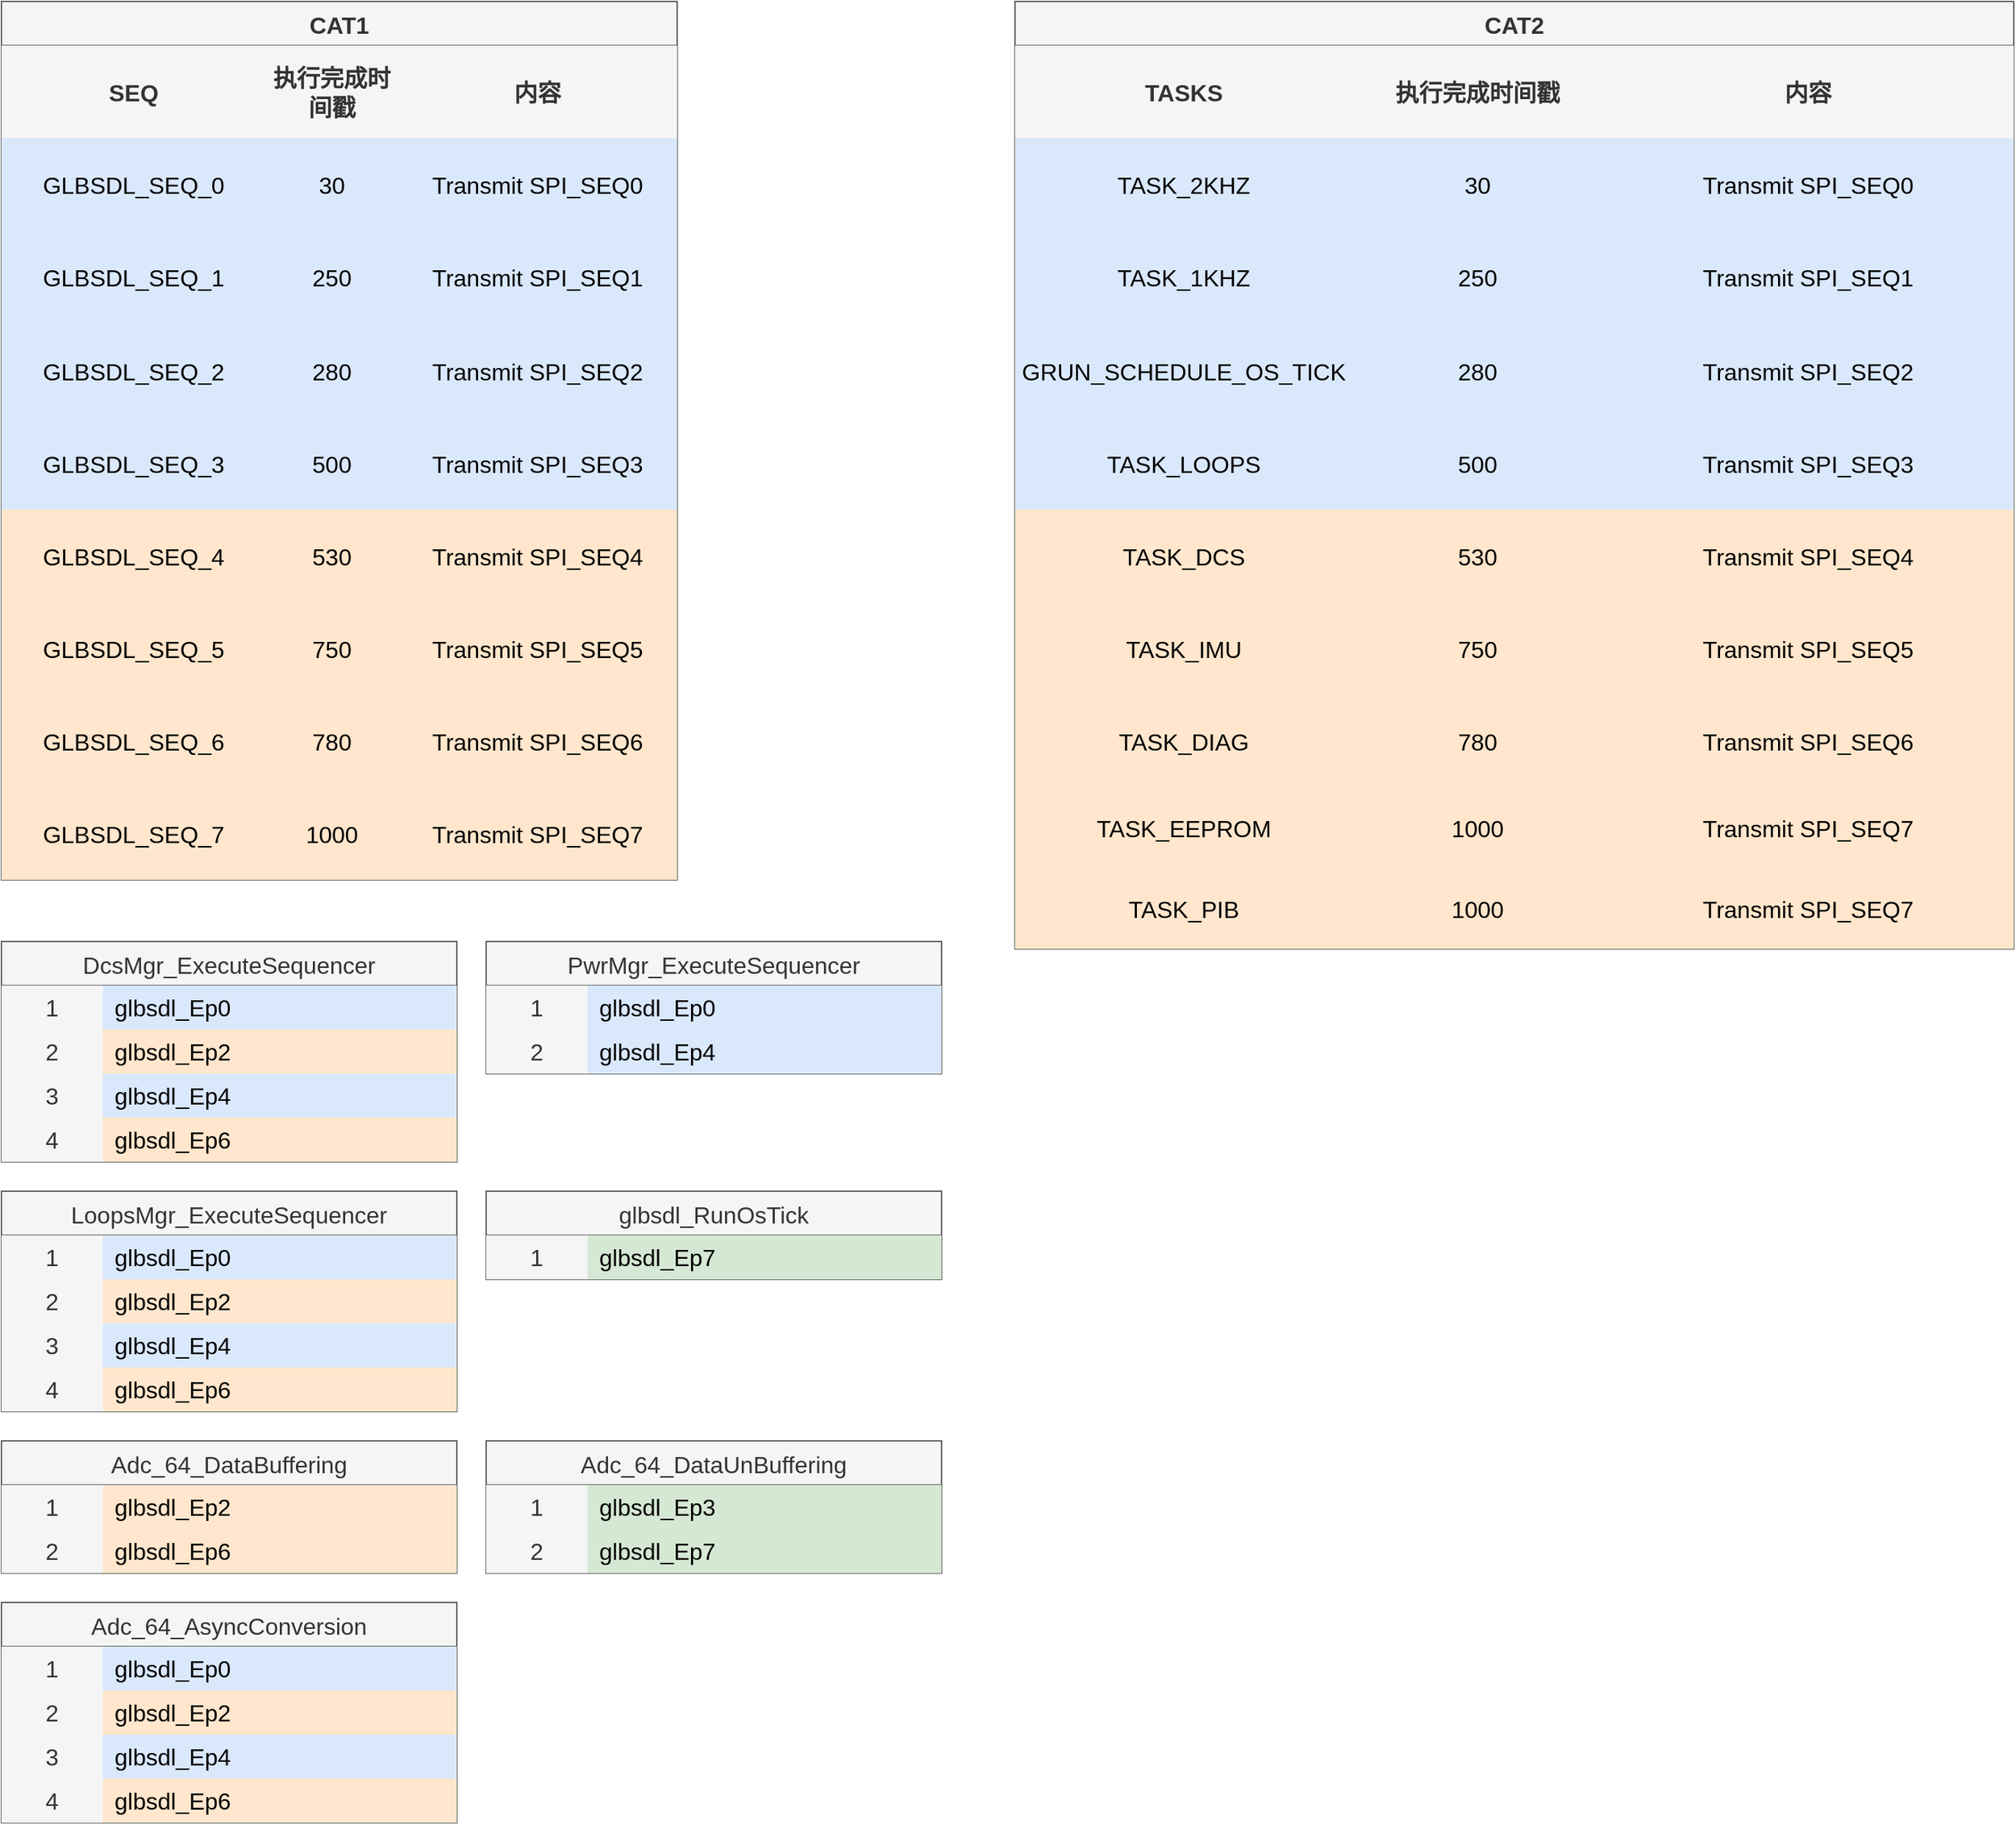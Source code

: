 <mxfile version="22.1.5" type="github">
  <diagram name="第 1 页" id="v6oY52smnRcEkZ9FU9oF">
    <mxGraphModel dx="1167" dy="648" grid="1" gridSize="10" guides="1" tooltips="1" connect="1" arrows="1" fold="1" page="1" pageScale="1" pageWidth="850" pageHeight="1100" math="0" shadow="0">
      <root>
        <mxCell id="0" />
        <mxCell id="1" parent="0" />
        <mxCell id="ijFXuitJDZCYeXIuiVJV-2" value="CAT1" style="shape=table;startSize=30;container=1;collapsible=0;childLayout=tableLayout;strokeColor=#666666;fontSize=16;fontStyle=1;fillColor=#f5f5f5;fontColor=#333333;" vertex="1" parent="1">
          <mxGeometry x="40" y="70" width="460" height="598" as="geometry" />
        </mxCell>
        <mxCell id="ijFXuitJDZCYeXIuiVJV-35" value="" style="shape=tableRow;horizontal=0;startSize=0;swimlaneHead=0;swimlaneBody=0;strokeColor=inherit;top=0;left=0;bottom=0;right=0;collapsible=0;dropTarget=0;fillColor=none;points=[[0,0.5],[1,0.5]];portConstraint=eastwest;fontSize=16;" vertex="1" parent="ijFXuitJDZCYeXIuiVJV-2">
          <mxGeometry y="30" width="460" height="63" as="geometry" />
        </mxCell>
        <mxCell id="ijFXuitJDZCYeXIuiVJV-36" value="SEQ" style="shape=partialRectangle;html=1;whiteSpace=wrap;connectable=0;strokeColor=#666666;overflow=hidden;fillColor=#f5f5f5;top=0;left=0;bottom=0;right=0;pointerEvents=1;fontSize=16;fontStyle=1;fontColor=#333333;" vertex="1" parent="ijFXuitJDZCYeXIuiVJV-35">
          <mxGeometry width="180" height="63" as="geometry">
            <mxRectangle width="180" height="63" as="alternateBounds" />
          </mxGeometry>
        </mxCell>
        <mxCell id="ijFXuitJDZCYeXIuiVJV-37" value="执行完成时间戳" style="shape=partialRectangle;html=1;whiteSpace=wrap;connectable=0;strokeColor=#666666;overflow=hidden;fillColor=#f5f5f5;top=0;left=0;bottom=0;right=0;pointerEvents=1;fontSize=16;fontStyle=1;fontColor=#333333;" vertex="1" parent="ijFXuitJDZCYeXIuiVJV-35">
          <mxGeometry x="180" width="90" height="63" as="geometry">
            <mxRectangle width="90" height="63" as="alternateBounds" />
          </mxGeometry>
        </mxCell>
        <mxCell id="ijFXuitJDZCYeXIuiVJV-38" value="内容" style="shape=partialRectangle;html=1;whiteSpace=wrap;connectable=0;strokeColor=#666666;overflow=hidden;fillColor=#f5f5f5;top=0;left=0;bottom=0;right=0;pointerEvents=1;fontSize=16;fontStyle=1;fontColor=#333333;" vertex="1" parent="ijFXuitJDZCYeXIuiVJV-35">
          <mxGeometry x="270" width="190" height="63" as="geometry">
            <mxRectangle width="190" height="63" as="alternateBounds" />
          </mxGeometry>
        </mxCell>
        <mxCell id="ijFXuitJDZCYeXIuiVJV-3" value="" style="shape=tableRow;horizontal=0;startSize=0;swimlaneHead=0;swimlaneBody=0;strokeColor=inherit;top=0;left=0;bottom=0;right=0;collapsible=0;dropTarget=0;fillColor=none;points=[[0,0.5],[1,0.5]];portConstraint=eastwest;fontSize=16;" vertex="1" parent="ijFXuitJDZCYeXIuiVJV-2">
          <mxGeometry y="93" width="460" height="63" as="geometry" />
        </mxCell>
        <mxCell id="ijFXuitJDZCYeXIuiVJV-4" value="GLBSDL_SEQ_0" style="shape=partialRectangle;html=1;whiteSpace=wrap;connectable=0;strokeColor=#6c8ebf;overflow=hidden;fillColor=#dae8fc;top=0;left=0;bottom=0;right=0;pointerEvents=1;fontSize=16;" vertex="1" parent="ijFXuitJDZCYeXIuiVJV-3">
          <mxGeometry width="180" height="63" as="geometry">
            <mxRectangle width="180" height="63" as="alternateBounds" />
          </mxGeometry>
        </mxCell>
        <mxCell id="ijFXuitJDZCYeXIuiVJV-5" value="30" style="shape=partialRectangle;html=1;whiteSpace=wrap;connectable=0;strokeColor=#6c8ebf;overflow=hidden;fillColor=#dae8fc;top=0;left=0;bottom=0;right=0;pointerEvents=1;fontSize=16;" vertex="1" parent="ijFXuitJDZCYeXIuiVJV-3">
          <mxGeometry x="180" width="90" height="63" as="geometry">
            <mxRectangle width="90" height="63" as="alternateBounds" />
          </mxGeometry>
        </mxCell>
        <mxCell id="ijFXuitJDZCYeXIuiVJV-6" value="Transmit SPI_SEQ0" style="shape=partialRectangle;html=1;whiteSpace=wrap;connectable=0;strokeColor=#6c8ebf;overflow=hidden;fillColor=#dae8fc;top=0;left=0;bottom=0;right=0;pointerEvents=1;fontSize=16;" vertex="1" parent="ijFXuitJDZCYeXIuiVJV-3">
          <mxGeometry x="270" width="190" height="63" as="geometry">
            <mxRectangle width="190" height="63" as="alternateBounds" />
          </mxGeometry>
        </mxCell>
        <mxCell id="ijFXuitJDZCYeXIuiVJV-7" value="" style="shape=tableRow;horizontal=0;startSize=0;swimlaneHead=0;swimlaneBody=0;strokeColor=inherit;top=0;left=0;bottom=0;right=0;collapsible=0;dropTarget=0;fillColor=none;points=[[0,0.5],[1,0.5]];portConstraint=eastwest;fontSize=16;" vertex="1" parent="ijFXuitJDZCYeXIuiVJV-2">
          <mxGeometry y="156" width="460" height="64" as="geometry" />
        </mxCell>
        <mxCell id="ijFXuitJDZCYeXIuiVJV-8" value="GLBSDL_SEQ_1" style="shape=partialRectangle;html=1;whiteSpace=wrap;connectable=0;strokeColor=#6c8ebf;overflow=hidden;fillColor=#dae8fc;top=0;left=0;bottom=0;right=0;pointerEvents=1;fontSize=16;" vertex="1" parent="ijFXuitJDZCYeXIuiVJV-7">
          <mxGeometry width="180" height="64" as="geometry">
            <mxRectangle width="180" height="64" as="alternateBounds" />
          </mxGeometry>
        </mxCell>
        <mxCell id="ijFXuitJDZCYeXIuiVJV-9" value="250" style="shape=partialRectangle;html=1;whiteSpace=wrap;connectable=0;strokeColor=#6c8ebf;overflow=hidden;fillColor=#dae8fc;top=0;left=0;bottom=0;right=0;pointerEvents=1;fontSize=16;" vertex="1" parent="ijFXuitJDZCYeXIuiVJV-7">
          <mxGeometry x="180" width="90" height="64" as="geometry">
            <mxRectangle width="90" height="64" as="alternateBounds" />
          </mxGeometry>
        </mxCell>
        <mxCell id="ijFXuitJDZCYeXIuiVJV-10" value="Transmit SPI_SEQ1" style="shape=partialRectangle;html=1;whiteSpace=wrap;connectable=0;strokeColor=#6c8ebf;overflow=hidden;fillColor=#dae8fc;top=0;left=0;bottom=0;right=0;pointerEvents=1;fontSize=16;" vertex="1" parent="ijFXuitJDZCYeXIuiVJV-7">
          <mxGeometry x="270" width="190" height="64" as="geometry">
            <mxRectangle width="190" height="64" as="alternateBounds" />
          </mxGeometry>
        </mxCell>
        <mxCell id="ijFXuitJDZCYeXIuiVJV-11" value="" style="shape=tableRow;horizontal=0;startSize=0;swimlaneHead=0;swimlaneBody=0;strokeColor=inherit;top=0;left=0;bottom=0;right=0;collapsible=0;dropTarget=0;fillColor=none;points=[[0,0.5],[1,0.5]];portConstraint=eastwest;fontSize=16;" vertex="1" parent="ijFXuitJDZCYeXIuiVJV-2">
          <mxGeometry y="220" width="460" height="63" as="geometry" />
        </mxCell>
        <mxCell id="ijFXuitJDZCYeXIuiVJV-12" value="GLBSDL_SEQ_2" style="shape=partialRectangle;html=1;whiteSpace=wrap;connectable=0;strokeColor=#6c8ebf;overflow=hidden;fillColor=#dae8fc;top=0;left=0;bottom=0;right=0;pointerEvents=1;fontSize=16;" vertex="1" parent="ijFXuitJDZCYeXIuiVJV-11">
          <mxGeometry width="180" height="63" as="geometry">
            <mxRectangle width="180" height="63" as="alternateBounds" />
          </mxGeometry>
        </mxCell>
        <mxCell id="ijFXuitJDZCYeXIuiVJV-13" value="280" style="shape=partialRectangle;html=1;whiteSpace=wrap;connectable=0;strokeColor=#6c8ebf;overflow=hidden;fillColor=#dae8fc;top=0;left=0;bottom=0;right=0;pointerEvents=1;fontSize=16;" vertex="1" parent="ijFXuitJDZCYeXIuiVJV-11">
          <mxGeometry x="180" width="90" height="63" as="geometry">
            <mxRectangle width="90" height="63" as="alternateBounds" />
          </mxGeometry>
        </mxCell>
        <mxCell id="ijFXuitJDZCYeXIuiVJV-14" value="Transmit SPI_SEQ2" style="shape=partialRectangle;html=1;whiteSpace=wrap;connectable=0;strokeColor=#6c8ebf;overflow=hidden;fillColor=#dae8fc;top=0;left=0;bottom=0;right=0;pointerEvents=1;fontSize=16;" vertex="1" parent="ijFXuitJDZCYeXIuiVJV-11">
          <mxGeometry x="270" width="190" height="63" as="geometry">
            <mxRectangle width="190" height="63" as="alternateBounds" />
          </mxGeometry>
        </mxCell>
        <mxCell id="ijFXuitJDZCYeXIuiVJV-15" value="" style="shape=tableRow;horizontal=0;startSize=0;swimlaneHead=0;swimlaneBody=0;strokeColor=inherit;top=0;left=0;bottom=0;right=0;collapsible=0;dropTarget=0;fillColor=none;points=[[0,0.5],[1,0.5]];portConstraint=eastwest;fontSize=16;" vertex="1" parent="ijFXuitJDZCYeXIuiVJV-2">
          <mxGeometry y="283" width="460" height="63" as="geometry" />
        </mxCell>
        <mxCell id="ijFXuitJDZCYeXIuiVJV-16" value="GLBSDL_SEQ_3" style="shape=partialRectangle;html=1;whiteSpace=wrap;connectable=0;strokeColor=#6c8ebf;overflow=hidden;fillColor=#dae8fc;top=0;left=0;bottom=0;right=0;pointerEvents=1;fontSize=16;" vertex="1" parent="ijFXuitJDZCYeXIuiVJV-15">
          <mxGeometry width="180" height="63" as="geometry">
            <mxRectangle width="180" height="63" as="alternateBounds" />
          </mxGeometry>
        </mxCell>
        <mxCell id="ijFXuitJDZCYeXIuiVJV-17" value="500" style="shape=partialRectangle;html=1;whiteSpace=wrap;connectable=0;strokeColor=#6c8ebf;overflow=hidden;fillColor=#dae8fc;top=0;left=0;bottom=0;right=0;pointerEvents=1;fontSize=16;" vertex="1" parent="ijFXuitJDZCYeXIuiVJV-15">
          <mxGeometry x="180" width="90" height="63" as="geometry">
            <mxRectangle width="90" height="63" as="alternateBounds" />
          </mxGeometry>
        </mxCell>
        <mxCell id="ijFXuitJDZCYeXIuiVJV-18" value="Transmit SPI_SEQ3" style="shape=partialRectangle;html=1;whiteSpace=wrap;connectable=0;strokeColor=#6c8ebf;overflow=hidden;fillColor=#dae8fc;top=0;left=0;bottom=0;right=0;pointerEvents=1;fontSize=16;" vertex="1" parent="ijFXuitJDZCYeXIuiVJV-15">
          <mxGeometry x="270" width="190" height="63" as="geometry">
            <mxRectangle width="190" height="63" as="alternateBounds" />
          </mxGeometry>
        </mxCell>
        <mxCell id="ijFXuitJDZCYeXIuiVJV-19" value="" style="shape=tableRow;horizontal=0;startSize=0;swimlaneHead=0;swimlaneBody=0;strokeColor=inherit;top=0;left=0;bottom=0;right=0;collapsible=0;dropTarget=0;fillColor=none;points=[[0,0.5],[1,0.5]];portConstraint=eastwest;fontSize=16;" vertex="1" parent="ijFXuitJDZCYeXIuiVJV-2">
          <mxGeometry y="346" width="460" height="63" as="geometry" />
        </mxCell>
        <mxCell id="ijFXuitJDZCYeXIuiVJV-20" value="GLBSDL_SEQ_4" style="shape=partialRectangle;html=1;whiteSpace=wrap;connectable=0;strokeColor=#d79b00;overflow=hidden;fillColor=#ffe6cc;top=0;left=0;bottom=0;right=0;pointerEvents=1;fontSize=16;" vertex="1" parent="ijFXuitJDZCYeXIuiVJV-19">
          <mxGeometry width="180" height="63" as="geometry">
            <mxRectangle width="180" height="63" as="alternateBounds" />
          </mxGeometry>
        </mxCell>
        <mxCell id="ijFXuitJDZCYeXIuiVJV-21" value="530" style="shape=partialRectangle;html=1;whiteSpace=wrap;connectable=0;strokeColor=#d79b00;overflow=hidden;fillColor=#ffe6cc;top=0;left=0;bottom=0;right=0;pointerEvents=1;fontSize=16;" vertex="1" parent="ijFXuitJDZCYeXIuiVJV-19">
          <mxGeometry x="180" width="90" height="63" as="geometry">
            <mxRectangle width="90" height="63" as="alternateBounds" />
          </mxGeometry>
        </mxCell>
        <mxCell id="ijFXuitJDZCYeXIuiVJV-22" value="Transmit SPI_SEQ4" style="shape=partialRectangle;html=1;whiteSpace=wrap;connectable=0;strokeColor=#d79b00;overflow=hidden;fillColor=#ffe6cc;top=0;left=0;bottom=0;right=0;pointerEvents=1;fontSize=16;" vertex="1" parent="ijFXuitJDZCYeXIuiVJV-19">
          <mxGeometry x="270" width="190" height="63" as="geometry">
            <mxRectangle width="190" height="63" as="alternateBounds" />
          </mxGeometry>
        </mxCell>
        <mxCell id="ijFXuitJDZCYeXIuiVJV-23" value="" style="shape=tableRow;horizontal=0;startSize=0;swimlaneHead=0;swimlaneBody=0;strokeColor=inherit;top=0;left=0;bottom=0;right=0;collapsible=0;dropTarget=0;fillColor=none;points=[[0,0.5],[1,0.5]];portConstraint=eastwest;fontSize=16;" vertex="1" parent="ijFXuitJDZCYeXIuiVJV-2">
          <mxGeometry y="409" width="460" height="63" as="geometry" />
        </mxCell>
        <mxCell id="ijFXuitJDZCYeXIuiVJV-24" value="GLBSDL_SEQ_5" style="shape=partialRectangle;html=1;whiteSpace=wrap;connectable=0;strokeColor=#d79b00;overflow=hidden;fillColor=#ffe6cc;top=0;left=0;bottom=0;right=0;pointerEvents=1;fontSize=16;" vertex="1" parent="ijFXuitJDZCYeXIuiVJV-23">
          <mxGeometry width="180" height="63" as="geometry">
            <mxRectangle width="180" height="63" as="alternateBounds" />
          </mxGeometry>
        </mxCell>
        <mxCell id="ijFXuitJDZCYeXIuiVJV-25" value="750" style="shape=partialRectangle;html=1;whiteSpace=wrap;connectable=0;strokeColor=#d79b00;overflow=hidden;fillColor=#ffe6cc;top=0;left=0;bottom=0;right=0;pointerEvents=1;fontSize=16;" vertex="1" parent="ijFXuitJDZCYeXIuiVJV-23">
          <mxGeometry x="180" width="90" height="63" as="geometry">
            <mxRectangle width="90" height="63" as="alternateBounds" />
          </mxGeometry>
        </mxCell>
        <mxCell id="ijFXuitJDZCYeXIuiVJV-26" value="Transmit SPI_SEQ5" style="shape=partialRectangle;html=1;whiteSpace=wrap;connectable=0;strokeColor=#d79b00;overflow=hidden;fillColor=#ffe6cc;top=0;left=0;bottom=0;right=0;pointerEvents=1;fontSize=16;" vertex="1" parent="ijFXuitJDZCYeXIuiVJV-23">
          <mxGeometry x="270" width="190" height="63" as="geometry">
            <mxRectangle width="190" height="63" as="alternateBounds" />
          </mxGeometry>
        </mxCell>
        <mxCell id="ijFXuitJDZCYeXIuiVJV-27" value="" style="shape=tableRow;horizontal=0;startSize=0;swimlaneHead=0;swimlaneBody=0;strokeColor=inherit;top=0;left=0;bottom=0;right=0;collapsible=0;dropTarget=0;fillColor=none;points=[[0,0.5],[1,0.5]];portConstraint=eastwest;fontSize=16;" vertex="1" parent="ijFXuitJDZCYeXIuiVJV-2">
          <mxGeometry y="472" width="460" height="63" as="geometry" />
        </mxCell>
        <mxCell id="ijFXuitJDZCYeXIuiVJV-28" value="GLBSDL_SEQ_6" style="shape=partialRectangle;html=1;whiteSpace=wrap;connectable=0;strokeColor=#d79b00;overflow=hidden;fillColor=#ffe6cc;top=0;left=0;bottom=0;right=0;pointerEvents=1;fontSize=16;" vertex="1" parent="ijFXuitJDZCYeXIuiVJV-27">
          <mxGeometry width="180" height="63" as="geometry">
            <mxRectangle width="180" height="63" as="alternateBounds" />
          </mxGeometry>
        </mxCell>
        <mxCell id="ijFXuitJDZCYeXIuiVJV-29" value="780" style="shape=partialRectangle;html=1;whiteSpace=wrap;connectable=0;strokeColor=#d79b00;overflow=hidden;fillColor=#ffe6cc;top=0;left=0;bottom=0;right=0;pointerEvents=1;fontSize=16;" vertex="1" parent="ijFXuitJDZCYeXIuiVJV-27">
          <mxGeometry x="180" width="90" height="63" as="geometry">
            <mxRectangle width="90" height="63" as="alternateBounds" />
          </mxGeometry>
        </mxCell>
        <mxCell id="ijFXuitJDZCYeXIuiVJV-30" value="Transmit SPI_SEQ6" style="shape=partialRectangle;html=1;whiteSpace=wrap;connectable=0;strokeColor=#d79b00;overflow=hidden;fillColor=#ffe6cc;top=0;left=0;bottom=0;right=0;pointerEvents=1;fontSize=16;" vertex="1" parent="ijFXuitJDZCYeXIuiVJV-27">
          <mxGeometry x="270" width="190" height="63" as="geometry">
            <mxRectangle width="190" height="63" as="alternateBounds" />
          </mxGeometry>
        </mxCell>
        <mxCell id="ijFXuitJDZCYeXIuiVJV-31" value="" style="shape=tableRow;horizontal=0;startSize=0;swimlaneHead=0;swimlaneBody=0;strokeColor=inherit;top=0;left=0;bottom=0;right=0;collapsible=0;dropTarget=0;fillColor=none;points=[[0,0.5],[1,0.5]];portConstraint=eastwest;fontSize=16;" vertex="1" parent="ijFXuitJDZCYeXIuiVJV-2">
          <mxGeometry y="535" width="460" height="63" as="geometry" />
        </mxCell>
        <mxCell id="ijFXuitJDZCYeXIuiVJV-32" value="GLBSDL_SEQ_7" style="shape=partialRectangle;html=1;whiteSpace=wrap;connectable=0;strokeColor=#d79b00;overflow=hidden;fillColor=#ffe6cc;top=0;left=0;bottom=0;right=0;pointerEvents=1;fontSize=16;" vertex="1" parent="ijFXuitJDZCYeXIuiVJV-31">
          <mxGeometry width="180" height="63" as="geometry">
            <mxRectangle width="180" height="63" as="alternateBounds" />
          </mxGeometry>
        </mxCell>
        <mxCell id="ijFXuitJDZCYeXIuiVJV-33" value="1000" style="shape=partialRectangle;html=1;whiteSpace=wrap;connectable=0;strokeColor=#d79b00;overflow=hidden;fillColor=#ffe6cc;top=0;left=0;bottom=0;right=0;pointerEvents=1;fontSize=16;" vertex="1" parent="ijFXuitJDZCYeXIuiVJV-31">
          <mxGeometry x="180" width="90" height="63" as="geometry">
            <mxRectangle width="90" height="63" as="alternateBounds" />
          </mxGeometry>
        </mxCell>
        <mxCell id="ijFXuitJDZCYeXIuiVJV-34" value="Transmit SPI_SEQ7" style="shape=partialRectangle;html=1;whiteSpace=wrap;connectable=0;strokeColor=#d79b00;overflow=hidden;fillColor=#ffe6cc;top=0;left=0;bottom=0;right=0;pointerEvents=1;fontSize=16;" vertex="1" parent="ijFXuitJDZCYeXIuiVJV-31">
          <mxGeometry x="270" width="190" height="63" as="geometry">
            <mxRectangle width="190" height="63" as="alternateBounds" />
          </mxGeometry>
        </mxCell>
        <mxCell id="ijFXuitJDZCYeXIuiVJV-133" value="DcsMgr_ExecuteSequencer" style="shape=table;startSize=30;container=1;collapsible=0;childLayout=tableLayout;fixedRows=1;rowLines=0;fontStyle=0;strokeColor=#666666;fontSize=16;fillColor=#f5f5f5;fontColor=#333333;" vertex="1" parent="1">
          <mxGeometry x="40" y="710" width="310" height="150" as="geometry" />
        </mxCell>
        <mxCell id="ijFXuitJDZCYeXIuiVJV-134" value="" style="shape=tableRow;horizontal=0;startSize=0;swimlaneHead=0;swimlaneBody=0;top=0;left=0;bottom=0;right=0;collapsible=0;dropTarget=0;fillColor=none;points=[[0,0.5],[1,0.5]];portConstraint=eastwest;strokeColor=inherit;fontSize=16;" vertex="1" parent="ijFXuitJDZCYeXIuiVJV-133">
          <mxGeometry y="30" width="310" height="30" as="geometry" />
        </mxCell>
        <mxCell id="ijFXuitJDZCYeXIuiVJV-135" value="1" style="shape=partialRectangle;html=1;whiteSpace=wrap;connectable=0;fillColor=#f5f5f5;top=0;left=0;bottom=0;right=0;overflow=hidden;pointerEvents=1;strokeColor=#666666;fontSize=16;fontColor=#333333;" vertex="1" parent="ijFXuitJDZCYeXIuiVJV-134">
          <mxGeometry width="69" height="30" as="geometry">
            <mxRectangle width="69" height="30" as="alternateBounds" />
          </mxGeometry>
        </mxCell>
        <mxCell id="ijFXuitJDZCYeXIuiVJV-136" value="glbsdl_Ep0" style="shape=partialRectangle;html=1;whiteSpace=wrap;connectable=0;fillColor=#dae8fc;top=0;left=0;bottom=0;right=0;align=left;spacingLeft=6;overflow=hidden;strokeColor=#6c8ebf;fontSize=16;" vertex="1" parent="ijFXuitJDZCYeXIuiVJV-134">
          <mxGeometry x="69" width="241" height="30" as="geometry">
            <mxRectangle width="241" height="30" as="alternateBounds" />
          </mxGeometry>
        </mxCell>
        <mxCell id="ijFXuitJDZCYeXIuiVJV-137" value="" style="shape=tableRow;horizontal=0;startSize=0;swimlaneHead=0;swimlaneBody=0;top=0;left=0;bottom=0;right=0;collapsible=0;dropTarget=0;fillColor=none;points=[[0,0.5],[1,0.5]];portConstraint=eastwest;strokeColor=inherit;fontSize=16;" vertex="1" parent="ijFXuitJDZCYeXIuiVJV-133">
          <mxGeometry y="60" width="310" height="30" as="geometry" />
        </mxCell>
        <mxCell id="ijFXuitJDZCYeXIuiVJV-138" value="2" style="shape=partialRectangle;html=1;whiteSpace=wrap;connectable=0;fillColor=#f5f5f5;top=0;left=0;bottom=0;right=0;overflow=hidden;strokeColor=#666666;fontSize=16;fontColor=#333333;" vertex="1" parent="ijFXuitJDZCYeXIuiVJV-137">
          <mxGeometry width="69" height="30" as="geometry">
            <mxRectangle width="69" height="30" as="alternateBounds" />
          </mxGeometry>
        </mxCell>
        <mxCell id="ijFXuitJDZCYeXIuiVJV-139" value="glbsdl_Ep2" style="shape=partialRectangle;html=1;whiteSpace=wrap;connectable=0;fillColor=#ffe6cc;top=0;left=0;bottom=0;right=0;align=left;spacingLeft=6;overflow=hidden;strokeColor=#d79b00;fontSize=16;" vertex="1" parent="ijFXuitJDZCYeXIuiVJV-137">
          <mxGeometry x="69" width="241" height="30" as="geometry">
            <mxRectangle width="241" height="30" as="alternateBounds" />
          </mxGeometry>
        </mxCell>
        <mxCell id="ijFXuitJDZCYeXIuiVJV-140" value="" style="shape=tableRow;horizontal=0;startSize=0;swimlaneHead=0;swimlaneBody=0;top=0;left=0;bottom=0;right=0;collapsible=0;dropTarget=0;fillColor=none;points=[[0,0.5],[1,0.5]];portConstraint=eastwest;strokeColor=inherit;fontSize=16;" vertex="1" parent="ijFXuitJDZCYeXIuiVJV-133">
          <mxGeometry y="90" width="310" height="30" as="geometry" />
        </mxCell>
        <mxCell id="ijFXuitJDZCYeXIuiVJV-141" value="3" style="shape=partialRectangle;html=1;whiteSpace=wrap;connectable=0;fillColor=#f5f5f5;top=0;left=0;bottom=0;right=0;overflow=hidden;strokeColor=#666666;fontSize=16;fontColor=#333333;" vertex="1" parent="ijFXuitJDZCYeXIuiVJV-140">
          <mxGeometry width="69" height="30" as="geometry">
            <mxRectangle width="69" height="30" as="alternateBounds" />
          </mxGeometry>
        </mxCell>
        <mxCell id="ijFXuitJDZCYeXIuiVJV-142" value="glbsdl_Ep4" style="shape=partialRectangle;html=1;whiteSpace=wrap;connectable=0;fillColor=#dae8fc;top=0;left=0;bottom=0;right=0;align=left;spacingLeft=6;overflow=hidden;strokeColor=#6c8ebf;fontSize=16;" vertex="1" parent="ijFXuitJDZCYeXIuiVJV-140">
          <mxGeometry x="69" width="241" height="30" as="geometry">
            <mxRectangle width="241" height="30" as="alternateBounds" />
          </mxGeometry>
        </mxCell>
        <mxCell id="ijFXuitJDZCYeXIuiVJV-144" value="" style="shape=tableRow;horizontal=0;startSize=0;swimlaneHead=0;swimlaneBody=0;top=0;left=0;bottom=0;right=0;collapsible=0;dropTarget=0;fillColor=none;points=[[0,0.5],[1,0.5]];portConstraint=eastwest;strokeColor=inherit;fontSize=16;" vertex="1" parent="ijFXuitJDZCYeXIuiVJV-133">
          <mxGeometry y="120" width="310" height="30" as="geometry" />
        </mxCell>
        <mxCell id="ijFXuitJDZCYeXIuiVJV-145" value="4" style="shape=partialRectangle;html=1;whiteSpace=wrap;connectable=0;fillColor=#f5f5f5;top=0;left=0;bottom=0;right=0;overflow=hidden;strokeColor=#666666;fontSize=16;fontColor=#333333;" vertex="1" parent="ijFXuitJDZCYeXIuiVJV-144">
          <mxGeometry width="69" height="30" as="geometry">
            <mxRectangle width="69" height="30" as="alternateBounds" />
          </mxGeometry>
        </mxCell>
        <mxCell id="ijFXuitJDZCYeXIuiVJV-146" value="glbsdl_Ep6" style="shape=partialRectangle;html=1;whiteSpace=wrap;connectable=0;fillColor=#ffe6cc;top=0;left=0;bottom=0;right=0;align=left;spacingLeft=6;overflow=hidden;strokeColor=#d79b00;fontSize=16;" vertex="1" parent="ijFXuitJDZCYeXIuiVJV-144">
          <mxGeometry x="69" width="241" height="30" as="geometry">
            <mxRectangle width="241" height="30" as="alternateBounds" />
          </mxGeometry>
        </mxCell>
        <mxCell id="ijFXuitJDZCYeXIuiVJV-147" value="LoopsMgr_ExecuteSequencer" style="shape=table;startSize=30;container=1;collapsible=0;childLayout=tableLayout;fixedRows=1;rowLines=0;fontStyle=0;strokeColor=#666666;fontSize=16;fillColor=#f5f5f5;fontColor=#333333;" vertex="1" parent="1">
          <mxGeometry x="40" y="880" width="310" height="150" as="geometry" />
        </mxCell>
        <mxCell id="ijFXuitJDZCYeXIuiVJV-148" value="" style="shape=tableRow;horizontal=0;startSize=0;swimlaneHead=0;swimlaneBody=0;top=0;left=0;bottom=0;right=0;collapsible=0;dropTarget=0;fillColor=none;points=[[0,0.5],[1,0.5]];portConstraint=eastwest;strokeColor=inherit;fontSize=16;" vertex="1" parent="ijFXuitJDZCYeXIuiVJV-147">
          <mxGeometry y="30" width="310" height="30" as="geometry" />
        </mxCell>
        <mxCell id="ijFXuitJDZCYeXIuiVJV-149" value="1" style="shape=partialRectangle;html=1;whiteSpace=wrap;connectable=0;fillColor=#f5f5f5;top=0;left=0;bottom=0;right=0;overflow=hidden;pointerEvents=1;strokeColor=#666666;fontSize=16;fontColor=#333333;" vertex="1" parent="ijFXuitJDZCYeXIuiVJV-148">
          <mxGeometry width="69" height="30" as="geometry">
            <mxRectangle width="69" height="30" as="alternateBounds" />
          </mxGeometry>
        </mxCell>
        <mxCell id="ijFXuitJDZCYeXIuiVJV-150" value="glbsdl_Ep0" style="shape=partialRectangle;html=1;whiteSpace=wrap;connectable=0;fillColor=#dae8fc;top=0;left=0;bottom=0;right=0;align=left;spacingLeft=6;overflow=hidden;strokeColor=#6c8ebf;fontSize=16;" vertex="1" parent="ijFXuitJDZCYeXIuiVJV-148">
          <mxGeometry x="69" width="241" height="30" as="geometry">
            <mxRectangle width="241" height="30" as="alternateBounds" />
          </mxGeometry>
        </mxCell>
        <mxCell id="ijFXuitJDZCYeXIuiVJV-151" value="" style="shape=tableRow;horizontal=0;startSize=0;swimlaneHead=0;swimlaneBody=0;top=0;left=0;bottom=0;right=0;collapsible=0;dropTarget=0;fillColor=none;points=[[0,0.5],[1,0.5]];portConstraint=eastwest;strokeColor=inherit;fontSize=16;" vertex="1" parent="ijFXuitJDZCYeXIuiVJV-147">
          <mxGeometry y="60" width="310" height="30" as="geometry" />
        </mxCell>
        <mxCell id="ijFXuitJDZCYeXIuiVJV-152" value="2" style="shape=partialRectangle;html=1;whiteSpace=wrap;connectable=0;fillColor=#f5f5f5;top=0;left=0;bottom=0;right=0;overflow=hidden;strokeColor=#666666;fontSize=16;fontColor=#333333;" vertex="1" parent="ijFXuitJDZCYeXIuiVJV-151">
          <mxGeometry width="69" height="30" as="geometry">
            <mxRectangle width="69" height="30" as="alternateBounds" />
          </mxGeometry>
        </mxCell>
        <mxCell id="ijFXuitJDZCYeXIuiVJV-153" value="glbsdl_Ep2" style="shape=partialRectangle;html=1;whiteSpace=wrap;connectable=0;fillColor=#ffe6cc;top=0;left=0;bottom=0;right=0;align=left;spacingLeft=6;overflow=hidden;strokeColor=#d79b00;fontSize=16;" vertex="1" parent="ijFXuitJDZCYeXIuiVJV-151">
          <mxGeometry x="69" width="241" height="30" as="geometry">
            <mxRectangle width="241" height="30" as="alternateBounds" />
          </mxGeometry>
        </mxCell>
        <mxCell id="ijFXuitJDZCYeXIuiVJV-154" value="" style="shape=tableRow;horizontal=0;startSize=0;swimlaneHead=0;swimlaneBody=0;top=0;left=0;bottom=0;right=0;collapsible=0;dropTarget=0;fillColor=none;points=[[0,0.5],[1,0.5]];portConstraint=eastwest;strokeColor=inherit;fontSize=16;" vertex="1" parent="ijFXuitJDZCYeXIuiVJV-147">
          <mxGeometry y="90" width="310" height="30" as="geometry" />
        </mxCell>
        <mxCell id="ijFXuitJDZCYeXIuiVJV-155" value="3" style="shape=partialRectangle;html=1;whiteSpace=wrap;connectable=0;fillColor=#f5f5f5;top=0;left=0;bottom=0;right=0;overflow=hidden;strokeColor=#666666;fontSize=16;fontColor=#333333;" vertex="1" parent="ijFXuitJDZCYeXIuiVJV-154">
          <mxGeometry width="69" height="30" as="geometry">
            <mxRectangle width="69" height="30" as="alternateBounds" />
          </mxGeometry>
        </mxCell>
        <mxCell id="ijFXuitJDZCYeXIuiVJV-156" value="glbsdl_Ep4" style="shape=partialRectangle;html=1;whiteSpace=wrap;connectable=0;fillColor=#dae8fc;top=0;left=0;bottom=0;right=0;align=left;spacingLeft=6;overflow=hidden;strokeColor=#6c8ebf;fontSize=16;" vertex="1" parent="ijFXuitJDZCYeXIuiVJV-154">
          <mxGeometry x="69" width="241" height="30" as="geometry">
            <mxRectangle width="241" height="30" as="alternateBounds" />
          </mxGeometry>
        </mxCell>
        <mxCell id="ijFXuitJDZCYeXIuiVJV-157" value="" style="shape=tableRow;horizontal=0;startSize=0;swimlaneHead=0;swimlaneBody=0;top=0;left=0;bottom=0;right=0;collapsible=0;dropTarget=0;fillColor=none;points=[[0,0.5],[1,0.5]];portConstraint=eastwest;strokeColor=inherit;fontSize=16;" vertex="1" parent="ijFXuitJDZCYeXIuiVJV-147">
          <mxGeometry y="120" width="310" height="30" as="geometry" />
        </mxCell>
        <mxCell id="ijFXuitJDZCYeXIuiVJV-158" value="4" style="shape=partialRectangle;html=1;whiteSpace=wrap;connectable=0;fillColor=#f5f5f5;top=0;left=0;bottom=0;right=0;overflow=hidden;strokeColor=#666666;fontSize=16;fontColor=#333333;" vertex="1" parent="ijFXuitJDZCYeXIuiVJV-157">
          <mxGeometry width="69" height="30" as="geometry">
            <mxRectangle width="69" height="30" as="alternateBounds" />
          </mxGeometry>
        </mxCell>
        <mxCell id="ijFXuitJDZCYeXIuiVJV-159" value="glbsdl_Ep6" style="shape=partialRectangle;html=1;whiteSpace=wrap;connectable=0;fillColor=#ffe6cc;top=0;left=0;bottom=0;right=0;align=left;spacingLeft=6;overflow=hidden;strokeColor=#d79b00;fontSize=16;" vertex="1" parent="ijFXuitJDZCYeXIuiVJV-157">
          <mxGeometry x="69" width="241" height="30" as="geometry">
            <mxRectangle width="241" height="30" as="alternateBounds" />
          </mxGeometry>
        </mxCell>
        <mxCell id="ijFXuitJDZCYeXIuiVJV-160" value="Adc_64_DataBuffering" style="shape=table;startSize=30;container=1;collapsible=0;childLayout=tableLayout;fixedRows=1;rowLines=0;fontStyle=0;strokeColor=#666666;fontSize=16;fillColor=#f5f5f5;fontColor=#333333;" vertex="1" parent="1">
          <mxGeometry x="40" y="1050" width="310" height="90" as="geometry" />
        </mxCell>
        <mxCell id="ijFXuitJDZCYeXIuiVJV-161" value="" style="shape=tableRow;horizontal=0;startSize=0;swimlaneHead=0;swimlaneBody=0;top=0;left=0;bottom=0;right=0;collapsible=0;dropTarget=0;fillColor=none;points=[[0,0.5],[1,0.5]];portConstraint=eastwest;strokeColor=inherit;fontSize=16;" vertex="1" parent="ijFXuitJDZCYeXIuiVJV-160">
          <mxGeometry y="30" width="310" height="30" as="geometry" />
        </mxCell>
        <mxCell id="ijFXuitJDZCYeXIuiVJV-162" value="1" style="shape=partialRectangle;html=1;whiteSpace=wrap;connectable=0;fillColor=#f5f5f5;top=0;left=0;bottom=0;right=0;overflow=hidden;pointerEvents=1;strokeColor=#666666;fontSize=16;fontColor=#333333;" vertex="1" parent="ijFXuitJDZCYeXIuiVJV-161">
          <mxGeometry width="69" height="30" as="geometry">
            <mxRectangle width="69" height="30" as="alternateBounds" />
          </mxGeometry>
        </mxCell>
        <mxCell id="ijFXuitJDZCYeXIuiVJV-163" value="glbsdl_Ep2" style="shape=partialRectangle;html=1;whiteSpace=wrap;connectable=0;fillColor=#ffe6cc;top=0;left=0;bottom=0;right=0;align=left;spacingLeft=6;overflow=hidden;strokeColor=#d79b00;fontSize=16;" vertex="1" parent="ijFXuitJDZCYeXIuiVJV-161">
          <mxGeometry x="69" width="241" height="30" as="geometry">
            <mxRectangle width="241" height="30" as="alternateBounds" />
          </mxGeometry>
        </mxCell>
        <mxCell id="ijFXuitJDZCYeXIuiVJV-164" value="" style="shape=tableRow;horizontal=0;startSize=0;swimlaneHead=0;swimlaneBody=0;top=0;left=0;bottom=0;right=0;collapsible=0;dropTarget=0;fillColor=none;points=[[0,0.5],[1,0.5]];portConstraint=eastwest;strokeColor=inherit;fontSize=16;" vertex="1" parent="ijFXuitJDZCYeXIuiVJV-160">
          <mxGeometry y="60" width="310" height="30" as="geometry" />
        </mxCell>
        <mxCell id="ijFXuitJDZCYeXIuiVJV-165" value="2" style="shape=partialRectangle;html=1;whiteSpace=wrap;connectable=0;fillColor=#f5f5f5;top=0;left=0;bottom=0;right=0;overflow=hidden;strokeColor=#666666;fontSize=16;fontColor=#333333;" vertex="1" parent="ijFXuitJDZCYeXIuiVJV-164">
          <mxGeometry width="69" height="30" as="geometry">
            <mxRectangle width="69" height="30" as="alternateBounds" />
          </mxGeometry>
        </mxCell>
        <mxCell id="ijFXuitJDZCYeXIuiVJV-166" value="glbsdl_Ep6" style="shape=partialRectangle;html=1;whiteSpace=wrap;connectable=0;fillColor=#ffe6cc;top=0;left=0;bottom=0;right=0;align=left;spacingLeft=6;overflow=hidden;strokeColor=#d79b00;fontSize=16;" vertex="1" parent="ijFXuitJDZCYeXIuiVJV-164">
          <mxGeometry x="69" width="241" height="30" as="geometry">
            <mxRectangle width="241" height="30" as="alternateBounds" />
          </mxGeometry>
        </mxCell>
        <mxCell id="ijFXuitJDZCYeXIuiVJV-173" value="Adc_64_AsyncConversion" style="shape=table;startSize=30;container=1;collapsible=0;childLayout=tableLayout;fixedRows=1;rowLines=0;fontStyle=0;strokeColor=#666666;fontSize=16;fillColor=#f5f5f5;fontColor=#333333;" vertex="1" parent="1">
          <mxGeometry x="40" y="1160" width="310" height="150" as="geometry" />
        </mxCell>
        <mxCell id="ijFXuitJDZCYeXIuiVJV-174" value="" style="shape=tableRow;horizontal=0;startSize=0;swimlaneHead=0;swimlaneBody=0;top=0;left=0;bottom=0;right=0;collapsible=0;dropTarget=0;fillColor=none;points=[[0,0.5],[1,0.5]];portConstraint=eastwest;strokeColor=inherit;fontSize=16;" vertex="1" parent="ijFXuitJDZCYeXIuiVJV-173">
          <mxGeometry y="30" width="310" height="30" as="geometry" />
        </mxCell>
        <mxCell id="ijFXuitJDZCYeXIuiVJV-175" value="1" style="shape=partialRectangle;html=1;whiteSpace=wrap;connectable=0;fillColor=#f5f5f5;top=0;left=0;bottom=0;right=0;overflow=hidden;pointerEvents=1;strokeColor=#666666;fontSize=16;fontColor=#333333;" vertex="1" parent="ijFXuitJDZCYeXIuiVJV-174">
          <mxGeometry width="69" height="30" as="geometry">
            <mxRectangle width="69" height="30" as="alternateBounds" />
          </mxGeometry>
        </mxCell>
        <mxCell id="ijFXuitJDZCYeXIuiVJV-176" value="glbsdl_Ep0" style="shape=partialRectangle;html=1;whiteSpace=wrap;connectable=0;fillColor=#dae8fc;top=0;left=0;bottom=0;right=0;align=left;spacingLeft=6;overflow=hidden;strokeColor=#6c8ebf;fontSize=16;" vertex="1" parent="ijFXuitJDZCYeXIuiVJV-174">
          <mxGeometry x="69" width="241" height="30" as="geometry">
            <mxRectangle width="241" height="30" as="alternateBounds" />
          </mxGeometry>
        </mxCell>
        <mxCell id="ijFXuitJDZCYeXIuiVJV-177" value="" style="shape=tableRow;horizontal=0;startSize=0;swimlaneHead=0;swimlaneBody=0;top=0;left=0;bottom=0;right=0;collapsible=0;dropTarget=0;fillColor=none;points=[[0,0.5],[1,0.5]];portConstraint=eastwest;strokeColor=inherit;fontSize=16;" vertex="1" parent="ijFXuitJDZCYeXIuiVJV-173">
          <mxGeometry y="60" width="310" height="30" as="geometry" />
        </mxCell>
        <mxCell id="ijFXuitJDZCYeXIuiVJV-178" value="2" style="shape=partialRectangle;html=1;whiteSpace=wrap;connectable=0;fillColor=#f5f5f5;top=0;left=0;bottom=0;right=0;overflow=hidden;strokeColor=#666666;fontSize=16;fontColor=#333333;" vertex="1" parent="ijFXuitJDZCYeXIuiVJV-177">
          <mxGeometry width="69" height="30" as="geometry">
            <mxRectangle width="69" height="30" as="alternateBounds" />
          </mxGeometry>
        </mxCell>
        <mxCell id="ijFXuitJDZCYeXIuiVJV-179" value="glbsdl_Ep2" style="shape=partialRectangle;html=1;whiteSpace=wrap;connectable=0;fillColor=#ffe6cc;top=0;left=0;bottom=0;right=0;align=left;spacingLeft=6;overflow=hidden;strokeColor=#d79b00;fontSize=16;" vertex="1" parent="ijFXuitJDZCYeXIuiVJV-177">
          <mxGeometry x="69" width="241" height="30" as="geometry">
            <mxRectangle width="241" height="30" as="alternateBounds" />
          </mxGeometry>
        </mxCell>
        <mxCell id="ijFXuitJDZCYeXIuiVJV-180" value="" style="shape=tableRow;horizontal=0;startSize=0;swimlaneHead=0;swimlaneBody=0;top=0;left=0;bottom=0;right=0;collapsible=0;dropTarget=0;fillColor=none;points=[[0,0.5],[1,0.5]];portConstraint=eastwest;strokeColor=inherit;fontSize=16;" vertex="1" parent="ijFXuitJDZCYeXIuiVJV-173">
          <mxGeometry y="90" width="310" height="30" as="geometry" />
        </mxCell>
        <mxCell id="ijFXuitJDZCYeXIuiVJV-181" value="3" style="shape=partialRectangle;html=1;whiteSpace=wrap;connectable=0;fillColor=#f5f5f5;top=0;left=0;bottom=0;right=0;overflow=hidden;strokeColor=#666666;fontSize=16;fontColor=#333333;" vertex="1" parent="ijFXuitJDZCYeXIuiVJV-180">
          <mxGeometry width="69" height="30" as="geometry">
            <mxRectangle width="69" height="30" as="alternateBounds" />
          </mxGeometry>
        </mxCell>
        <mxCell id="ijFXuitJDZCYeXIuiVJV-182" value="glbsdl_Ep4" style="shape=partialRectangle;html=1;whiteSpace=wrap;connectable=0;fillColor=#dae8fc;top=0;left=0;bottom=0;right=0;align=left;spacingLeft=6;overflow=hidden;strokeColor=#6c8ebf;fontSize=16;" vertex="1" parent="ijFXuitJDZCYeXIuiVJV-180">
          <mxGeometry x="69" width="241" height="30" as="geometry">
            <mxRectangle width="241" height="30" as="alternateBounds" />
          </mxGeometry>
        </mxCell>
        <mxCell id="ijFXuitJDZCYeXIuiVJV-183" value="" style="shape=tableRow;horizontal=0;startSize=0;swimlaneHead=0;swimlaneBody=0;top=0;left=0;bottom=0;right=0;collapsible=0;dropTarget=0;fillColor=none;points=[[0,0.5],[1,0.5]];portConstraint=eastwest;strokeColor=inherit;fontSize=16;" vertex="1" parent="ijFXuitJDZCYeXIuiVJV-173">
          <mxGeometry y="120" width="310" height="30" as="geometry" />
        </mxCell>
        <mxCell id="ijFXuitJDZCYeXIuiVJV-184" value="4" style="shape=partialRectangle;html=1;whiteSpace=wrap;connectable=0;fillColor=#f5f5f5;top=0;left=0;bottom=0;right=0;overflow=hidden;strokeColor=#666666;fontSize=16;fontColor=#333333;" vertex="1" parent="ijFXuitJDZCYeXIuiVJV-183">
          <mxGeometry width="69" height="30" as="geometry">
            <mxRectangle width="69" height="30" as="alternateBounds" />
          </mxGeometry>
        </mxCell>
        <mxCell id="ijFXuitJDZCYeXIuiVJV-185" value="glbsdl_Ep6" style="shape=partialRectangle;html=1;whiteSpace=wrap;connectable=0;fillColor=#ffe6cc;top=0;left=0;bottom=0;right=0;align=left;spacingLeft=6;overflow=hidden;strokeColor=#d79b00;fontSize=16;" vertex="1" parent="ijFXuitJDZCYeXIuiVJV-183">
          <mxGeometry x="69" width="241" height="30" as="geometry">
            <mxRectangle width="241" height="30" as="alternateBounds" />
          </mxGeometry>
        </mxCell>
        <mxCell id="ijFXuitJDZCYeXIuiVJV-199" value="Adc_64_DataUnBuffering" style="shape=table;startSize=30;container=1;collapsible=0;childLayout=tableLayout;fixedRows=1;rowLines=0;fontStyle=0;strokeColor=#666666;fontSize=16;fillColor=#f5f5f5;fontColor=#333333;" vertex="1" parent="1">
          <mxGeometry x="370" y="1050" width="310" height="90" as="geometry" />
        </mxCell>
        <mxCell id="ijFXuitJDZCYeXIuiVJV-200" value="" style="shape=tableRow;horizontal=0;startSize=0;swimlaneHead=0;swimlaneBody=0;top=0;left=0;bottom=0;right=0;collapsible=0;dropTarget=0;fillColor=none;points=[[0,0.5],[1,0.5]];portConstraint=eastwest;strokeColor=inherit;fontSize=16;" vertex="1" parent="ijFXuitJDZCYeXIuiVJV-199">
          <mxGeometry y="30" width="310" height="30" as="geometry" />
        </mxCell>
        <mxCell id="ijFXuitJDZCYeXIuiVJV-201" value="1" style="shape=partialRectangle;html=1;whiteSpace=wrap;connectable=0;fillColor=#f5f5f5;top=0;left=0;bottom=0;right=0;overflow=hidden;pointerEvents=1;strokeColor=#666666;fontSize=16;fontColor=#333333;" vertex="1" parent="ijFXuitJDZCYeXIuiVJV-200">
          <mxGeometry width="69" height="30" as="geometry">
            <mxRectangle width="69" height="30" as="alternateBounds" />
          </mxGeometry>
        </mxCell>
        <mxCell id="ijFXuitJDZCYeXIuiVJV-202" value="glbsdl_Ep3" style="shape=partialRectangle;html=1;whiteSpace=wrap;connectable=0;fillColor=#d5e8d4;top=0;left=0;bottom=0;right=0;align=left;spacingLeft=6;overflow=hidden;strokeColor=#82b366;fontSize=16;" vertex="1" parent="ijFXuitJDZCYeXIuiVJV-200">
          <mxGeometry x="69" width="241" height="30" as="geometry">
            <mxRectangle width="241" height="30" as="alternateBounds" />
          </mxGeometry>
        </mxCell>
        <mxCell id="ijFXuitJDZCYeXIuiVJV-203" value="" style="shape=tableRow;horizontal=0;startSize=0;swimlaneHead=0;swimlaneBody=0;top=0;left=0;bottom=0;right=0;collapsible=0;dropTarget=0;fillColor=none;points=[[0,0.5],[1,0.5]];portConstraint=eastwest;strokeColor=inherit;fontSize=16;" vertex="1" parent="ijFXuitJDZCYeXIuiVJV-199">
          <mxGeometry y="60" width="310" height="30" as="geometry" />
        </mxCell>
        <mxCell id="ijFXuitJDZCYeXIuiVJV-204" value="2" style="shape=partialRectangle;html=1;whiteSpace=wrap;connectable=0;fillColor=#f5f5f5;top=0;left=0;bottom=0;right=0;overflow=hidden;strokeColor=#666666;fontSize=16;fontColor=#333333;" vertex="1" parent="ijFXuitJDZCYeXIuiVJV-203">
          <mxGeometry width="69" height="30" as="geometry">
            <mxRectangle width="69" height="30" as="alternateBounds" />
          </mxGeometry>
        </mxCell>
        <mxCell id="ijFXuitJDZCYeXIuiVJV-205" value="glbsdl_Ep7" style="shape=partialRectangle;html=1;whiteSpace=wrap;connectable=0;fillColor=#d5e8d4;top=0;left=0;bottom=0;right=0;align=left;spacingLeft=6;overflow=hidden;strokeColor=#82b366;fontSize=16;" vertex="1" parent="ijFXuitJDZCYeXIuiVJV-203">
          <mxGeometry x="69" width="241" height="30" as="geometry">
            <mxRectangle width="241" height="30" as="alternateBounds" />
          </mxGeometry>
        </mxCell>
        <mxCell id="ijFXuitJDZCYeXIuiVJV-206" value="glbsdl_RunOsTick" style="shape=table;startSize=30;container=1;collapsible=0;childLayout=tableLayout;fixedRows=1;rowLines=0;fontStyle=0;strokeColor=#666666;fontSize=16;fillColor=#f5f5f5;fontColor=#333333;" vertex="1" parent="1">
          <mxGeometry x="370" y="880" width="310" height="60" as="geometry" />
        </mxCell>
        <mxCell id="ijFXuitJDZCYeXIuiVJV-210" value="" style="shape=tableRow;horizontal=0;startSize=0;swimlaneHead=0;swimlaneBody=0;top=0;left=0;bottom=0;right=0;collapsible=0;dropTarget=0;fillColor=none;points=[[0,0.5],[1,0.5]];portConstraint=eastwest;strokeColor=inherit;fontSize=16;" vertex="1" parent="ijFXuitJDZCYeXIuiVJV-206">
          <mxGeometry y="30" width="310" height="30" as="geometry" />
        </mxCell>
        <mxCell id="ijFXuitJDZCYeXIuiVJV-211" value="1" style="shape=partialRectangle;html=1;whiteSpace=wrap;connectable=0;fillColor=#f5f5f5;top=0;left=0;bottom=0;right=0;overflow=hidden;strokeColor=#666666;fontSize=16;fontColor=#333333;" vertex="1" parent="ijFXuitJDZCYeXIuiVJV-210">
          <mxGeometry width="69" height="30" as="geometry">
            <mxRectangle width="69" height="30" as="alternateBounds" />
          </mxGeometry>
        </mxCell>
        <mxCell id="ijFXuitJDZCYeXIuiVJV-212" value="glbsdl_Ep7" style="shape=partialRectangle;html=1;whiteSpace=wrap;connectable=0;fillColor=#d5e8d4;top=0;left=0;bottom=0;right=0;align=left;spacingLeft=6;overflow=hidden;strokeColor=#82b366;fontSize=16;" vertex="1" parent="ijFXuitJDZCYeXIuiVJV-210">
          <mxGeometry x="69" width="241" height="30" as="geometry">
            <mxRectangle width="241" height="30" as="alternateBounds" />
          </mxGeometry>
        </mxCell>
        <mxCell id="ijFXuitJDZCYeXIuiVJV-213" value="PwrMgr_ExecuteSequencer" style="shape=table;startSize=30;container=1;collapsible=0;childLayout=tableLayout;fixedRows=1;rowLines=0;fontStyle=0;strokeColor=#666666;fontSize=16;fillColor=#f5f5f5;fontColor=#333333;" vertex="1" parent="1">
          <mxGeometry x="370" y="710" width="310" height="90" as="geometry" />
        </mxCell>
        <mxCell id="ijFXuitJDZCYeXIuiVJV-214" value="" style="shape=tableRow;horizontal=0;startSize=0;swimlaneHead=0;swimlaneBody=0;top=0;left=0;bottom=0;right=0;collapsible=0;dropTarget=0;fillColor=none;points=[[0,0.5],[1,0.5]];portConstraint=eastwest;strokeColor=inherit;fontSize=16;" vertex="1" parent="ijFXuitJDZCYeXIuiVJV-213">
          <mxGeometry y="30" width="310" height="30" as="geometry" />
        </mxCell>
        <mxCell id="ijFXuitJDZCYeXIuiVJV-215" value="1" style="shape=partialRectangle;html=1;whiteSpace=wrap;connectable=0;fillColor=#f5f5f5;top=0;left=0;bottom=0;right=0;overflow=hidden;pointerEvents=1;strokeColor=#666666;fontSize=16;fontColor=#333333;" vertex="1" parent="ijFXuitJDZCYeXIuiVJV-214">
          <mxGeometry width="69" height="30" as="geometry">
            <mxRectangle width="69" height="30" as="alternateBounds" />
          </mxGeometry>
        </mxCell>
        <mxCell id="ijFXuitJDZCYeXIuiVJV-216" value="glbsdl_Ep0" style="shape=partialRectangle;html=1;whiteSpace=wrap;connectable=0;fillColor=#dae8fc;top=0;left=0;bottom=0;right=0;align=left;spacingLeft=6;overflow=hidden;strokeColor=#6c8ebf;fontSize=16;" vertex="1" parent="ijFXuitJDZCYeXIuiVJV-214">
          <mxGeometry x="69" width="241" height="30" as="geometry">
            <mxRectangle width="241" height="30" as="alternateBounds" />
          </mxGeometry>
        </mxCell>
        <mxCell id="ijFXuitJDZCYeXIuiVJV-217" value="" style="shape=tableRow;horizontal=0;startSize=0;swimlaneHead=0;swimlaneBody=0;top=0;left=0;bottom=0;right=0;collapsible=0;dropTarget=0;fillColor=none;points=[[0,0.5],[1,0.5]];portConstraint=eastwest;strokeColor=inherit;fontSize=16;" vertex="1" parent="ijFXuitJDZCYeXIuiVJV-213">
          <mxGeometry y="60" width="310" height="30" as="geometry" />
        </mxCell>
        <mxCell id="ijFXuitJDZCYeXIuiVJV-218" value="2" style="shape=partialRectangle;html=1;whiteSpace=wrap;connectable=0;fillColor=#f5f5f5;top=0;left=0;bottom=0;right=0;overflow=hidden;strokeColor=#666666;fontSize=16;fontColor=#333333;" vertex="1" parent="ijFXuitJDZCYeXIuiVJV-217">
          <mxGeometry width="69" height="30" as="geometry">
            <mxRectangle width="69" height="30" as="alternateBounds" />
          </mxGeometry>
        </mxCell>
        <mxCell id="ijFXuitJDZCYeXIuiVJV-219" value="glbsdl_Ep4" style="shape=partialRectangle;html=1;whiteSpace=wrap;connectable=0;fillColor=#dae8fc;top=0;left=0;bottom=0;right=0;align=left;spacingLeft=6;overflow=hidden;strokeColor=#6c8ebf;fontSize=16;" vertex="1" parent="ijFXuitJDZCYeXIuiVJV-217">
          <mxGeometry x="69" width="241" height="30" as="geometry">
            <mxRectangle width="241" height="30" as="alternateBounds" />
          </mxGeometry>
        </mxCell>
        <mxCell id="ijFXuitJDZCYeXIuiVJV-220" value="CAT2" style="shape=table;startSize=30;container=1;collapsible=0;childLayout=tableLayout;strokeColor=#666666;fontSize=16;fontStyle=1;fillColor=#f5f5f5;fontColor=#333333;" vertex="1" parent="1">
          <mxGeometry x="730" y="70" width="680" height="645" as="geometry" />
        </mxCell>
        <mxCell id="ijFXuitJDZCYeXIuiVJV-221" value="" style="shape=tableRow;horizontal=0;startSize=0;swimlaneHead=0;swimlaneBody=0;strokeColor=inherit;top=0;left=0;bottom=0;right=0;collapsible=0;dropTarget=0;fillColor=none;points=[[0,0.5],[1,0.5]];portConstraint=eastwest;fontSize=16;" vertex="1" parent="ijFXuitJDZCYeXIuiVJV-220">
          <mxGeometry y="30" width="680" height="63" as="geometry" />
        </mxCell>
        <mxCell id="ijFXuitJDZCYeXIuiVJV-222" value="TASKS" style="shape=partialRectangle;html=1;whiteSpace=wrap;connectable=0;strokeColor=#666666;overflow=hidden;fillColor=#f5f5f5;top=0;left=0;bottom=0;right=0;pointerEvents=1;fontSize=16;fontStyle=1;fontColor=#333333;" vertex="1" parent="ijFXuitJDZCYeXIuiVJV-221">
          <mxGeometry width="230" height="63" as="geometry">
            <mxRectangle width="230" height="63" as="alternateBounds" />
          </mxGeometry>
        </mxCell>
        <mxCell id="ijFXuitJDZCYeXIuiVJV-223" value="执行完成时间戳" style="shape=partialRectangle;html=1;whiteSpace=wrap;connectable=0;strokeColor=#666666;overflow=hidden;fillColor=#f5f5f5;top=0;left=0;bottom=0;right=0;pointerEvents=1;fontSize=16;fontStyle=1;fontColor=#333333;" vertex="1" parent="ijFXuitJDZCYeXIuiVJV-221">
          <mxGeometry x="230" width="170" height="63" as="geometry">
            <mxRectangle width="170" height="63" as="alternateBounds" />
          </mxGeometry>
        </mxCell>
        <mxCell id="ijFXuitJDZCYeXIuiVJV-224" value="内容" style="shape=partialRectangle;html=1;whiteSpace=wrap;connectable=0;strokeColor=#666666;overflow=hidden;fillColor=#f5f5f5;top=0;left=0;bottom=0;right=0;pointerEvents=1;fontSize=16;fontStyle=1;fontColor=#333333;" vertex="1" parent="ijFXuitJDZCYeXIuiVJV-221">
          <mxGeometry x="400" width="280" height="63" as="geometry">
            <mxRectangle width="280" height="63" as="alternateBounds" />
          </mxGeometry>
        </mxCell>
        <mxCell id="ijFXuitJDZCYeXIuiVJV-225" value="" style="shape=tableRow;horizontal=0;startSize=0;swimlaneHead=0;swimlaneBody=0;strokeColor=inherit;top=0;left=0;bottom=0;right=0;collapsible=0;dropTarget=0;fillColor=none;points=[[0,0.5],[1,0.5]];portConstraint=eastwest;fontSize=16;" vertex="1" parent="ijFXuitJDZCYeXIuiVJV-220">
          <mxGeometry y="93" width="680" height="63" as="geometry" />
        </mxCell>
        <mxCell id="ijFXuitJDZCYeXIuiVJV-226" value="TASK_2KHZ" style="shape=partialRectangle;html=1;whiteSpace=wrap;connectable=0;strokeColor=#6c8ebf;overflow=hidden;fillColor=#dae8fc;top=0;left=0;bottom=0;right=0;pointerEvents=1;fontSize=16;" vertex="1" parent="ijFXuitJDZCYeXIuiVJV-225">
          <mxGeometry width="230" height="63" as="geometry">
            <mxRectangle width="230" height="63" as="alternateBounds" />
          </mxGeometry>
        </mxCell>
        <mxCell id="ijFXuitJDZCYeXIuiVJV-227" value="30" style="shape=partialRectangle;html=1;whiteSpace=wrap;connectable=0;strokeColor=#6c8ebf;overflow=hidden;fillColor=#dae8fc;top=0;left=0;bottom=0;right=0;pointerEvents=1;fontSize=16;" vertex="1" parent="ijFXuitJDZCYeXIuiVJV-225">
          <mxGeometry x="230" width="170" height="63" as="geometry">
            <mxRectangle width="170" height="63" as="alternateBounds" />
          </mxGeometry>
        </mxCell>
        <mxCell id="ijFXuitJDZCYeXIuiVJV-228" value="Transmit SPI_SEQ0" style="shape=partialRectangle;html=1;whiteSpace=wrap;connectable=0;strokeColor=#6c8ebf;overflow=hidden;fillColor=#dae8fc;top=0;left=0;bottom=0;right=0;pointerEvents=1;fontSize=16;" vertex="1" parent="ijFXuitJDZCYeXIuiVJV-225">
          <mxGeometry x="400" width="280" height="63" as="geometry">
            <mxRectangle width="280" height="63" as="alternateBounds" />
          </mxGeometry>
        </mxCell>
        <mxCell id="ijFXuitJDZCYeXIuiVJV-229" value="" style="shape=tableRow;horizontal=0;startSize=0;swimlaneHead=0;swimlaneBody=0;strokeColor=inherit;top=0;left=0;bottom=0;right=0;collapsible=0;dropTarget=0;fillColor=none;points=[[0,0.5],[1,0.5]];portConstraint=eastwest;fontSize=16;" vertex="1" parent="ijFXuitJDZCYeXIuiVJV-220">
          <mxGeometry y="156" width="680" height="64" as="geometry" />
        </mxCell>
        <mxCell id="ijFXuitJDZCYeXIuiVJV-230" value="TASK_1KHZ" style="shape=partialRectangle;html=1;whiteSpace=wrap;connectable=0;strokeColor=#6c8ebf;overflow=hidden;fillColor=#dae8fc;top=0;left=0;bottom=0;right=0;pointerEvents=1;fontSize=16;" vertex="1" parent="ijFXuitJDZCYeXIuiVJV-229">
          <mxGeometry width="230" height="64" as="geometry">
            <mxRectangle width="230" height="64" as="alternateBounds" />
          </mxGeometry>
        </mxCell>
        <mxCell id="ijFXuitJDZCYeXIuiVJV-231" value="250" style="shape=partialRectangle;html=1;whiteSpace=wrap;connectable=0;strokeColor=#6c8ebf;overflow=hidden;fillColor=#dae8fc;top=0;left=0;bottom=0;right=0;pointerEvents=1;fontSize=16;" vertex="1" parent="ijFXuitJDZCYeXIuiVJV-229">
          <mxGeometry x="230" width="170" height="64" as="geometry">
            <mxRectangle width="170" height="64" as="alternateBounds" />
          </mxGeometry>
        </mxCell>
        <mxCell id="ijFXuitJDZCYeXIuiVJV-232" value="Transmit SPI_SEQ1" style="shape=partialRectangle;html=1;whiteSpace=wrap;connectable=0;strokeColor=#6c8ebf;overflow=hidden;fillColor=#dae8fc;top=0;left=0;bottom=0;right=0;pointerEvents=1;fontSize=16;" vertex="1" parent="ijFXuitJDZCYeXIuiVJV-229">
          <mxGeometry x="400" width="280" height="64" as="geometry">
            <mxRectangle width="280" height="64" as="alternateBounds" />
          </mxGeometry>
        </mxCell>
        <mxCell id="ijFXuitJDZCYeXIuiVJV-233" value="" style="shape=tableRow;horizontal=0;startSize=0;swimlaneHead=0;swimlaneBody=0;strokeColor=inherit;top=0;left=0;bottom=0;right=0;collapsible=0;dropTarget=0;fillColor=none;points=[[0,0.5],[1,0.5]];portConstraint=eastwest;fontSize=16;" vertex="1" parent="ijFXuitJDZCYeXIuiVJV-220">
          <mxGeometry y="220" width="680" height="63" as="geometry" />
        </mxCell>
        <mxCell id="ijFXuitJDZCYeXIuiVJV-234" value="GRUN_SCHEDULE_OS_TICK" style="shape=partialRectangle;html=1;whiteSpace=wrap;connectable=0;strokeColor=#6c8ebf;overflow=hidden;fillColor=#dae8fc;top=0;left=0;bottom=0;right=0;pointerEvents=1;fontSize=16;" vertex="1" parent="ijFXuitJDZCYeXIuiVJV-233">
          <mxGeometry width="230" height="63" as="geometry">
            <mxRectangle width="230" height="63" as="alternateBounds" />
          </mxGeometry>
        </mxCell>
        <mxCell id="ijFXuitJDZCYeXIuiVJV-235" value="280" style="shape=partialRectangle;html=1;whiteSpace=wrap;connectable=0;strokeColor=#6c8ebf;overflow=hidden;fillColor=#dae8fc;top=0;left=0;bottom=0;right=0;pointerEvents=1;fontSize=16;" vertex="1" parent="ijFXuitJDZCYeXIuiVJV-233">
          <mxGeometry x="230" width="170" height="63" as="geometry">
            <mxRectangle width="170" height="63" as="alternateBounds" />
          </mxGeometry>
        </mxCell>
        <mxCell id="ijFXuitJDZCYeXIuiVJV-236" value="Transmit SPI_SEQ2" style="shape=partialRectangle;html=1;whiteSpace=wrap;connectable=0;strokeColor=#6c8ebf;overflow=hidden;fillColor=#dae8fc;top=0;left=0;bottom=0;right=0;pointerEvents=1;fontSize=16;" vertex="1" parent="ijFXuitJDZCYeXIuiVJV-233">
          <mxGeometry x="400" width="280" height="63" as="geometry">
            <mxRectangle width="280" height="63" as="alternateBounds" />
          </mxGeometry>
        </mxCell>
        <mxCell id="ijFXuitJDZCYeXIuiVJV-237" value="" style="shape=tableRow;horizontal=0;startSize=0;swimlaneHead=0;swimlaneBody=0;strokeColor=inherit;top=0;left=0;bottom=0;right=0;collapsible=0;dropTarget=0;fillColor=none;points=[[0,0.5],[1,0.5]];portConstraint=eastwest;fontSize=16;" vertex="1" parent="ijFXuitJDZCYeXIuiVJV-220">
          <mxGeometry y="283" width="680" height="63" as="geometry" />
        </mxCell>
        <mxCell id="ijFXuitJDZCYeXIuiVJV-238" value="TASK_LOOPS" style="shape=partialRectangle;html=1;whiteSpace=wrap;connectable=0;strokeColor=#6c8ebf;overflow=hidden;fillColor=#dae8fc;top=0;left=0;bottom=0;right=0;pointerEvents=1;fontSize=16;" vertex="1" parent="ijFXuitJDZCYeXIuiVJV-237">
          <mxGeometry width="230" height="63" as="geometry">
            <mxRectangle width="230" height="63" as="alternateBounds" />
          </mxGeometry>
        </mxCell>
        <mxCell id="ijFXuitJDZCYeXIuiVJV-239" value="500" style="shape=partialRectangle;html=1;whiteSpace=wrap;connectable=0;strokeColor=#6c8ebf;overflow=hidden;fillColor=#dae8fc;top=0;left=0;bottom=0;right=0;pointerEvents=1;fontSize=16;" vertex="1" parent="ijFXuitJDZCYeXIuiVJV-237">
          <mxGeometry x="230" width="170" height="63" as="geometry">
            <mxRectangle width="170" height="63" as="alternateBounds" />
          </mxGeometry>
        </mxCell>
        <mxCell id="ijFXuitJDZCYeXIuiVJV-240" value="Transmit SPI_SEQ3" style="shape=partialRectangle;html=1;whiteSpace=wrap;connectable=0;strokeColor=#6c8ebf;overflow=hidden;fillColor=#dae8fc;top=0;left=0;bottom=0;right=0;pointerEvents=1;fontSize=16;" vertex="1" parent="ijFXuitJDZCYeXIuiVJV-237">
          <mxGeometry x="400" width="280" height="63" as="geometry">
            <mxRectangle width="280" height="63" as="alternateBounds" />
          </mxGeometry>
        </mxCell>
        <mxCell id="ijFXuitJDZCYeXIuiVJV-241" value="" style="shape=tableRow;horizontal=0;startSize=0;swimlaneHead=0;swimlaneBody=0;strokeColor=inherit;top=0;left=0;bottom=0;right=0;collapsible=0;dropTarget=0;fillColor=none;points=[[0,0.5],[1,0.5]];portConstraint=eastwest;fontSize=16;" vertex="1" parent="ijFXuitJDZCYeXIuiVJV-220">
          <mxGeometry y="346" width="680" height="63" as="geometry" />
        </mxCell>
        <mxCell id="ijFXuitJDZCYeXIuiVJV-242" value="TASK_DCS" style="shape=partialRectangle;html=1;whiteSpace=wrap;connectable=0;strokeColor=#d79b00;overflow=hidden;fillColor=#ffe6cc;top=0;left=0;bottom=0;right=0;pointerEvents=1;fontSize=16;" vertex="1" parent="ijFXuitJDZCYeXIuiVJV-241">
          <mxGeometry width="230" height="63" as="geometry">
            <mxRectangle width="230" height="63" as="alternateBounds" />
          </mxGeometry>
        </mxCell>
        <mxCell id="ijFXuitJDZCYeXIuiVJV-243" value="530" style="shape=partialRectangle;html=1;whiteSpace=wrap;connectable=0;strokeColor=#d79b00;overflow=hidden;fillColor=#ffe6cc;top=0;left=0;bottom=0;right=0;pointerEvents=1;fontSize=16;" vertex="1" parent="ijFXuitJDZCYeXIuiVJV-241">
          <mxGeometry x="230" width="170" height="63" as="geometry">
            <mxRectangle width="170" height="63" as="alternateBounds" />
          </mxGeometry>
        </mxCell>
        <mxCell id="ijFXuitJDZCYeXIuiVJV-244" value="Transmit SPI_SEQ4" style="shape=partialRectangle;html=1;whiteSpace=wrap;connectable=0;strokeColor=#d79b00;overflow=hidden;fillColor=#ffe6cc;top=0;left=0;bottom=0;right=0;pointerEvents=1;fontSize=16;" vertex="1" parent="ijFXuitJDZCYeXIuiVJV-241">
          <mxGeometry x="400" width="280" height="63" as="geometry">
            <mxRectangle width="280" height="63" as="alternateBounds" />
          </mxGeometry>
        </mxCell>
        <mxCell id="ijFXuitJDZCYeXIuiVJV-245" value="" style="shape=tableRow;horizontal=0;startSize=0;swimlaneHead=0;swimlaneBody=0;strokeColor=inherit;top=0;left=0;bottom=0;right=0;collapsible=0;dropTarget=0;fillColor=none;points=[[0,0.5],[1,0.5]];portConstraint=eastwest;fontSize=16;" vertex="1" parent="ijFXuitJDZCYeXIuiVJV-220">
          <mxGeometry y="409" width="680" height="63" as="geometry" />
        </mxCell>
        <mxCell id="ijFXuitJDZCYeXIuiVJV-246" value="TASK_IMU" style="shape=partialRectangle;html=1;whiteSpace=wrap;connectable=0;strokeColor=#d79b00;overflow=hidden;fillColor=#ffe6cc;top=0;left=0;bottom=0;right=0;pointerEvents=1;fontSize=16;" vertex="1" parent="ijFXuitJDZCYeXIuiVJV-245">
          <mxGeometry width="230" height="63" as="geometry">
            <mxRectangle width="230" height="63" as="alternateBounds" />
          </mxGeometry>
        </mxCell>
        <mxCell id="ijFXuitJDZCYeXIuiVJV-247" value="750" style="shape=partialRectangle;html=1;whiteSpace=wrap;connectable=0;strokeColor=#d79b00;overflow=hidden;fillColor=#ffe6cc;top=0;left=0;bottom=0;right=0;pointerEvents=1;fontSize=16;" vertex="1" parent="ijFXuitJDZCYeXIuiVJV-245">
          <mxGeometry x="230" width="170" height="63" as="geometry">
            <mxRectangle width="170" height="63" as="alternateBounds" />
          </mxGeometry>
        </mxCell>
        <mxCell id="ijFXuitJDZCYeXIuiVJV-248" value="Transmit SPI_SEQ5" style="shape=partialRectangle;html=1;whiteSpace=wrap;connectable=0;strokeColor=#d79b00;overflow=hidden;fillColor=#ffe6cc;top=0;left=0;bottom=0;right=0;pointerEvents=1;fontSize=16;" vertex="1" parent="ijFXuitJDZCYeXIuiVJV-245">
          <mxGeometry x="400" width="280" height="63" as="geometry">
            <mxRectangle width="280" height="63" as="alternateBounds" />
          </mxGeometry>
        </mxCell>
        <mxCell id="ijFXuitJDZCYeXIuiVJV-249" value="" style="shape=tableRow;horizontal=0;startSize=0;swimlaneHead=0;swimlaneBody=0;strokeColor=inherit;top=0;left=0;bottom=0;right=0;collapsible=0;dropTarget=0;fillColor=none;points=[[0,0.5],[1,0.5]];portConstraint=eastwest;fontSize=16;" vertex="1" parent="ijFXuitJDZCYeXIuiVJV-220">
          <mxGeometry y="472" width="680" height="63" as="geometry" />
        </mxCell>
        <mxCell id="ijFXuitJDZCYeXIuiVJV-250" value="TASK_DIAG" style="shape=partialRectangle;html=1;whiteSpace=wrap;connectable=0;strokeColor=#d79b00;overflow=hidden;fillColor=#ffe6cc;top=0;left=0;bottom=0;right=0;pointerEvents=1;fontSize=16;" vertex="1" parent="ijFXuitJDZCYeXIuiVJV-249">
          <mxGeometry width="230" height="63" as="geometry">
            <mxRectangle width="230" height="63" as="alternateBounds" />
          </mxGeometry>
        </mxCell>
        <mxCell id="ijFXuitJDZCYeXIuiVJV-251" value="780" style="shape=partialRectangle;html=1;whiteSpace=wrap;connectable=0;strokeColor=#d79b00;overflow=hidden;fillColor=#ffe6cc;top=0;left=0;bottom=0;right=0;pointerEvents=1;fontSize=16;" vertex="1" parent="ijFXuitJDZCYeXIuiVJV-249">
          <mxGeometry x="230" width="170" height="63" as="geometry">
            <mxRectangle width="170" height="63" as="alternateBounds" />
          </mxGeometry>
        </mxCell>
        <mxCell id="ijFXuitJDZCYeXIuiVJV-252" value="Transmit SPI_SEQ6" style="shape=partialRectangle;html=1;whiteSpace=wrap;connectable=0;strokeColor=#d79b00;overflow=hidden;fillColor=#ffe6cc;top=0;left=0;bottom=0;right=0;pointerEvents=1;fontSize=16;" vertex="1" parent="ijFXuitJDZCYeXIuiVJV-249">
          <mxGeometry x="400" width="280" height="63" as="geometry">
            <mxRectangle width="280" height="63" as="alternateBounds" />
          </mxGeometry>
        </mxCell>
        <mxCell id="ijFXuitJDZCYeXIuiVJV-253" value="" style="shape=tableRow;horizontal=0;startSize=0;swimlaneHead=0;swimlaneBody=0;strokeColor=inherit;top=0;left=0;bottom=0;right=0;collapsible=0;dropTarget=0;fillColor=none;points=[[0,0.5],[1,0.5]];portConstraint=eastwest;fontSize=16;" vertex="1" parent="ijFXuitJDZCYeXIuiVJV-220">
          <mxGeometry y="535" width="680" height="55" as="geometry" />
        </mxCell>
        <mxCell id="ijFXuitJDZCYeXIuiVJV-254" value="TASK_EEPROM" style="shape=partialRectangle;html=1;whiteSpace=wrap;connectable=0;strokeColor=#d79b00;overflow=hidden;fillColor=#ffe6cc;top=0;left=0;bottom=0;right=0;pointerEvents=1;fontSize=16;" vertex="1" parent="ijFXuitJDZCYeXIuiVJV-253">
          <mxGeometry width="230" height="55" as="geometry">
            <mxRectangle width="230" height="55" as="alternateBounds" />
          </mxGeometry>
        </mxCell>
        <mxCell id="ijFXuitJDZCYeXIuiVJV-255" value="1000" style="shape=partialRectangle;html=1;whiteSpace=wrap;connectable=0;strokeColor=#d79b00;overflow=hidden;fillColor=#ffe6cc;top=0;left=0;bottom=0;right=0;pointerEvents=1;fontSize=16;" vertex="1" parent="ijFXuitJDZCYeXIuiVJV-253">
          <mxGeometry x="230" width="170" height="55" as="geometry">
            <mxRectangle width="170" height="55" as="alternateBounds" />
          </mxGeometry>
        </mxCell>
        <mxCell id="ijFXuitJDZCYeXIuiVJV-256" value="Transmit SPI_SEQ7" style="shape=partialRectangle;html=1;whiteSpace=wrap;connectable=0;strokeColor=#d79b00;overflow=hidden;fillColor=#ffe6cc;top=0;left=0;bottom=0;right=0;pointerEvents=1;fontSize=16;" vertex="1" parent="ijFXuitJDZCYeXIuiVJV-253">
          <mxGeometry x="400" width="280" height="55" as="geometry">
            <mxRectangle width="280" height="55" as="alternateBounds" />
          </mxGeometry>
        </mxCell>
        <mxCell id="ijFXuitJDZCYeXIuiVJV-257" value="" style="shape=tableRow;horizontal=0;startSize=0;swimlaneHead=0;swimlaneBody=0;strokeColor=inherit;top=0;left=0;bottom=0;right=0;collapsible=0;dropTarget=0;fillColor=none;points=[[0,0.5],[1,0.5]];portConstraint=eastwest;fontSize=16;" vertex="1" parent="ijFXuitJDZCYeXIuiVJV-220">
          <mxGeometry y="590" width="680" height="55" as="geometry" />
        </mxCell>
        <mxCell id="ijFXuitJDZCYeXIuiVJV-258" value="TASK_PIB" style="shape=partialRectangle;html=1;whiteSpace=wrap;connectable=0;strokeColor=#d79b00;overflow=hidden;fillColor=#ffe6cc;top=0;left=0;bottom=0;right=0;pointerEvents=1;fontSize=16;" vertex="1" parent="ijFXuitJDZCYeXIuiVJV-257">
          <mxGeometry width="230" height="55" as="geometry">
            <mxRectangle width="230" height="55" as="alternateBounds" />
          </mxGeometry>
        </mxCell>
        <mxCell id="ijFXuitJDZCYeXIuiVJV-259" value="1000" style="shape=partialRectangle;html=1;whiteSpace=wrap;connectable=0;strokeColor=#d79b00;overflow=hidden;fillColor=#ffe6cc;top=0;left=0;bottom=0;right=0;pointerEvents=1;fontSize=16;" vertex="1" parent="ijFXuitJDZCYeXIuiVJV-257">
          <mxGeometry x="230" width="170" height="55" as="geometry">
            <mxRectangle width="170" height="55" as="alternateBounds" />
          </mxGeometry>
        </mxCell>
        <mxCell id="ijFXuitJDZCYeXIuiVJV-260" value="Transmit SPI_SEQ7" style="shape=partialRectangle;html=1;whiteSpace=wrap;connectable=0;strokeColor=#d79b00;overflow=hidden;fillColor=#ffe6cc;top=0;left=0;bottom=0;right=0;pointerEvents=1;fontSize=16;" vertex="1" parent="ijFXuitJDZCYeXIuiVJV-257">
          <mxGeometry x="400" width="280" height="55" as="geometry">
            <mxRectangle width="280" height="55" as="alternateBounds" />
          </mxGeometry>
        </mxCell>
      </root>
    </mxGraphModel>
  </diagram>
</mxfile>
